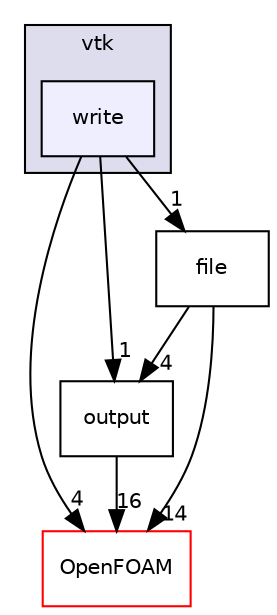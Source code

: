 digraph "src/fileFormats/vtk/write" {
  bgcolor=transparent;
  compound=true
  node [ fontsize="10", fontname="Helvetica"];
  edge [ labelfontsize="10", labelfontname="Helvetica"];
  subgraph clusterdir_cfb0a79374c161664966704d31c85f3d {
    graph [ bgcolor="#ddddee", pencolor="black", label="vtk" fontname="Helvetica", fontsize="10", URL="dir_cfb0a79374c161664966704d31c85f3d.html"]
  dir_1d8b29096b913cdecb5b18904ea343a6 [shape=box, label="write", style="filled", fillcolor="#eeeeff", pencolor="black", URL="dir_1d8b29096b913cdecb5b18904ea343a6.html"];
  }
  dir_2ae369ab1c51612fb397487a2dd0af7e [shape=box label="output" URL="dir_2ae369ab1c51612fb397487a2dd0af7e.html"];
  dir_c5473ff19b20e6ec4dfe5c310b3778a8 [shape=box label="OpenFOAM" color="red" URL="dir_c5473ff19b20e6ec4dfe5c310b3778a8.html"];
  dir_ccbbfa1e1d273190e5c10251de6b6012 [shape=box label="file" URL="dir_ccbbfa1e1d273190e5c10251de6b6012.html"];
  dir_2ae369ab1c51612fb397487a2dd0af7e->dir_c5473ff19b20e6ec4dfe5c310b3778a8 [headlabel="16", labeldistance=1.5 headhref="dir_000709_002151.html"];
  dir_1d8b29096b913cdecb5b18904ea343a6->dir_2ae369ab1c51612fb397487a2dd0af7e [headlabel="1", labeldistance=1.5 headhref="dir_000712_000709.html"];
  dir_1d8b29096b913cdecb5b18904ea343a6->dir_c5473ff19b20e6ec4dfe5c310b3778a8 [headlabel="4", labeldistance=1.5 headhref="dir_000712_002151.html"];
  dir_1d8b29096b913cdecb5b18904ea343a6->dir_ccbbfa1e1d273190e5c10251de6b6012 [headlabel="1", labeldistance=1.5 headhref="dir_000712_000707.html"];
  dir_ccbbfa1e1d273190e5c10251de6b6012->dir_2ae369ab1c51612fb397487a2dd0af7e [headlabel="4", labeldistance=1.5 headhref="dir_000707_000709.html"];
  dir_ccbbfa1e1d273190e5c10251de6b6012->dir_c5473ff19b20e6ec4dfe5c310b3778a8 [headlabel="14", labeldistance=1.5 headhref="dir_000707_002151.html"];
}
